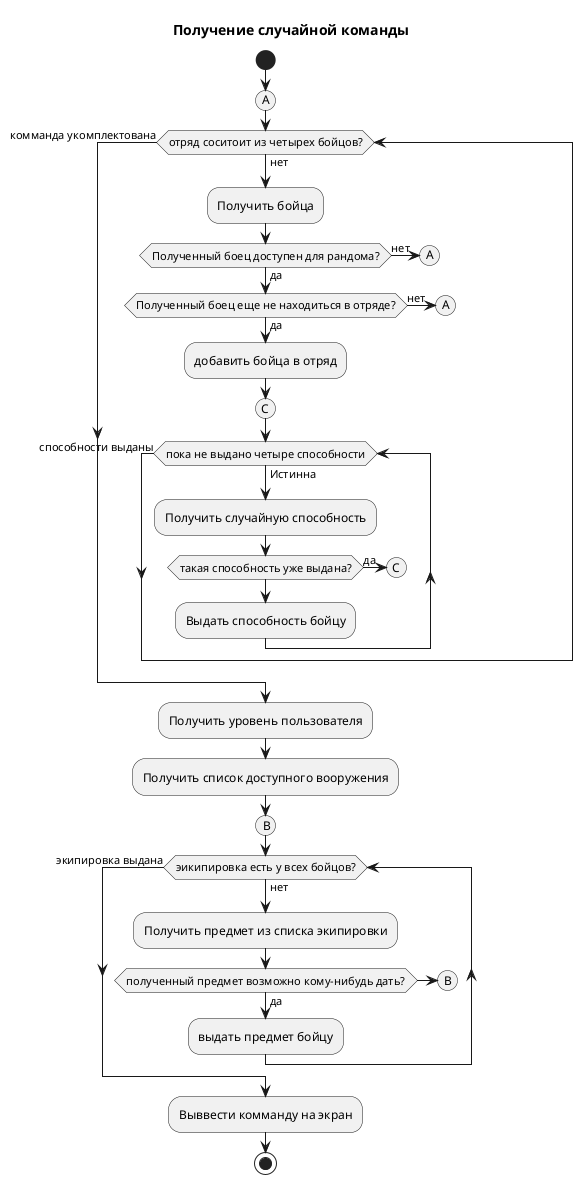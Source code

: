 @startuml activity

title Получение случайной команды

start

label start
(A)
while (отряд соситоит из четырех бойцов?) is (нет)
    label start
    :Получить бойца;

    if (Полученный боец доступен для рандома?) then (да)
        if (Полученный боец еще не находиться в отряде?) then (да)
            :добавить бойца в отряд;
            (C)
            while (пока не выдано четыре способности) is (Истинна)

                :Получить случайную способность;
                if (такая способность уже выдана?) then (да)
                    (C)
                endif
                :Выдать способность бойцу;
            endwhile (способности выданы)
        else (нет)
            (A)
        endif
    else (нет)
        (A)
    endif
endwhile (комманда укомплектована)


:Получить уровень пользователя;
:Получить список доступного вооружения;
(B)
while (эикипировка есть у всех бойцов?) is (нет)

    :Получить предмет из списка экипировки;

    if (полученный предмет возможно кому-нибудь дать?) then (да)
        :выдать предмет бойцу;
    else
        (B)
    endif

endwhile (экипировка выдана)
:Выввести комманду на экран;
stop

@enduml